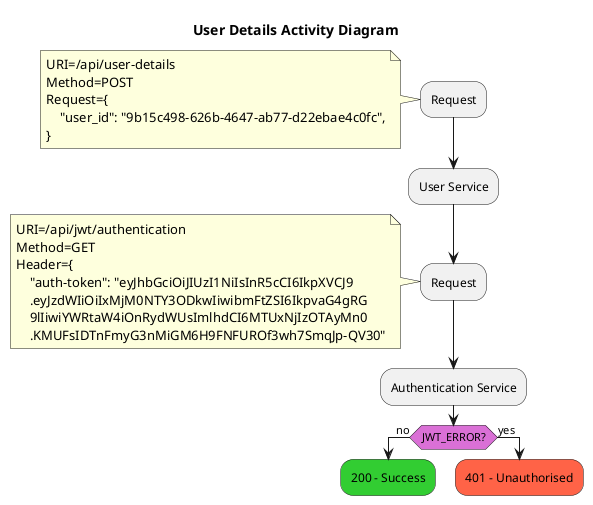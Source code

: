 @startuml
'https://plantuml.com/activity-diagram-beta

title User Details Activity Diagram

:Request;
note
URI=/api/user-details
Method=POST
Request={
    "user_id": "9b15c498-626b-4647-ab77-d22ebae4c0fc",
}
end note

:User Service;

:Request;
note
URI=/api/jwt/authentication
Method=GET
Header={
    "auth-token": "eyJhbGciOiJIUzI1NiIsInR5cCI6IkpXVCJ9
    .eyJzdWIiOiIxMjM0NTY3ODkwIiwibmFtZSI6IkpvaG4gRG
    9lIiwiYWRtaW4iOnRydWUsImlhdCI6MTUxNjIzOTAyMn0
    .KMUFsIDTnFmyG3nMiGM6H9FNFUROf3wh7SmqJp-QV30"
end note

:Authentication Service;

skinparam ActivityDiamondBackgroundColor orchid
if (JWT_ERROR?) then (no)
    #limegreen:200 - Success;
    kill;
else (yes)
    #tomato:401 - Unauthorised;
    kill;
endif

@enduml
